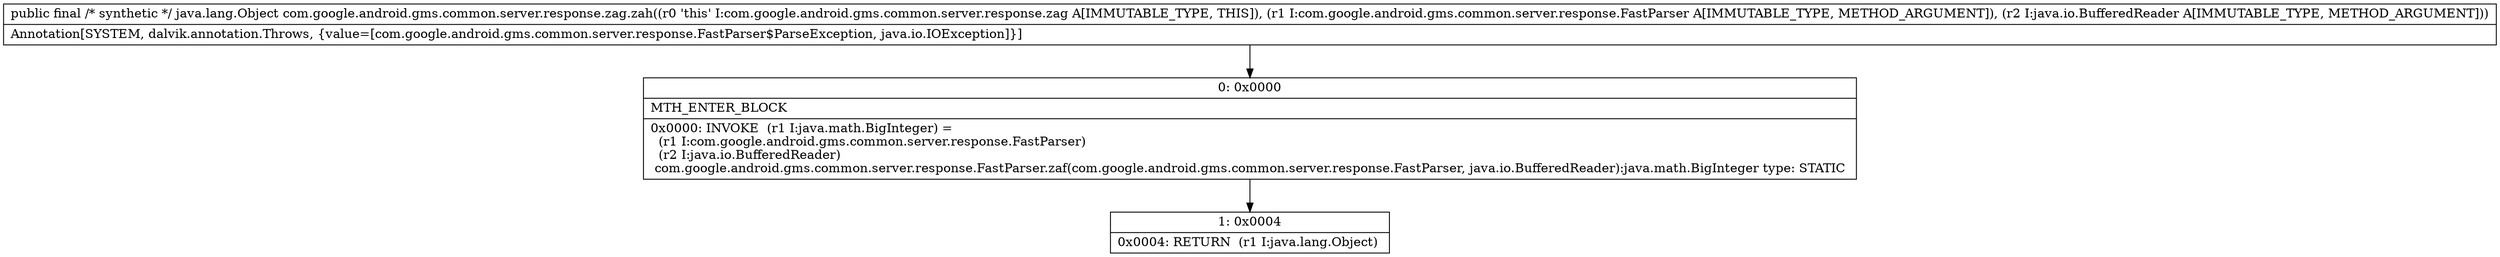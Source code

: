 digraph "CFG forcom.google.android.gms.common.server.response.zag.zah(Lcom\/google\/android\/gms\/common\/server\/response\/FastParser;Ljava\/io\/BufferedReader;)Ljava\/lang\/Object;" {
Node_0 [shape=record,label="{0\:\ 0x0000|MTH_ENTER_BLOCK\l|0x0000: INVOKE  (r1 I:java.math.BigInteger) = \l  (r1 I:com.google.android.gms.common.server.response.FastParser)\l  (r2 I:java.io.BufferedReader)\l com.google.android.gms.common.server.response.FastParser.zaf(com.google.android.gms.common.server.response.FastParser, java.io.BufferedReader):java.math.BigInteger type: STATIC \l}"];
Node_1 [shape=record,label="{1\:\ 0x0004|0x0004: RETURN  (r1 I:java.lang.Object) \l}"];
MethodNode[shape=record,label="{public final \/* synthetic *\/ java.lang.Object com.google.android.gms.common.server.response.zag.zah((r0 'this' I:com.google.android.gms.common.server.response.zag A[IMMUTABLE_TYPE, THIS]), (r1 I:com.google.android.gms.common.server.response.FastParser A[IMMUTABLE_TYPE, METHOD_ARGUMENT]), (r2 I:java.io.BufferedReader A[IMMUTABLE_TYPE, METHOD_ARGUMENT]))  | Annotation[SYSTEM, dalvik.annotation.Throws, \{value=[com.google.android.gms.common.server.response.FastParser$ParseException, java.io.IOException]\}]\l}"];
MethodNode -> Node_0;
Node_0 -> Node_1;
}

